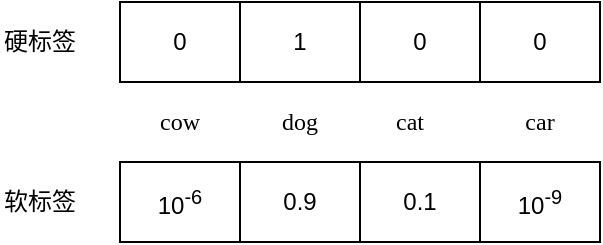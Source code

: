 <mxfile version="14.7.1" type="github">
  <diagram id="19SG4UyNRXgv8VcJVvP6" name="第 1 页">
    <mxGraphModel dx="920" dy="462" grid="1" gridSize="10" guides="1" tooltips="1" connect="1" arrows="1" fold="1" page="1" pageScale="1" pageWidth="850" pageHeight="1100" math="0" shadow="0">
      <root>
        <mxCell id="0" />
        <mxCell id="1" parent="0" />
        <mxCell id="VoZCC9V7OB7-NRBjLlrH-1" value="" style="shape=table;html=1;whiteSpace=wrap;startSize=0;container=1;collapsible=0;childLayout=tableLayout;" vertex="1" parent="1">
          <mxGeometry x="280" y="480" width="240" height="40" as="geometry" />
        </mxCell>
        <mxCell id="VoZCC9V7OB7-NRBjLlrH-2" value="" style="shape=partialRectangle;html=1;whiteSpace=wrap;collapsible=0;dropTarget=0;pointerEvents=0;fillColor=none;top=0;left=0;bottom=0;right=0;points=[[0,0.5],[1,0.5]];portConstraint=eastwest;" vertex="1" parent="VoZCC9V7OB7-NRBjLlrH-1">
          <mxGeometry width="240" height="40" as="geometry" />
        </mxCell>
        <mxCell id="VoZCC9V7OB7-NRBjLlrH-3" value="0" style="shape=partialRectangle;html=1;whiteSpace=wrap;connectable=0;overflow=hidden;fillColor=none;top=0;left=0;bottom=0;right=0;" vertex="1" parent="VoZCC9V7OB7-NRBjLlrH-2">
          <mxGeometry width="60" height="40" as="geometry" />
        </mxCell>
        <mxCell id="VoZCC9V7OB7-NRBjLlrH-4" value="1" style="shape=partialRectangle;html=1;whiteSpace=wrap;connectable=0;overflow=hidden;fillColor=none;top=0;left=0;bottom=0;right=0;" vertex="1" parent="VoZCC9V7OB7-NRBjLlrH-2">
          <mxGeometry x="60" width="60" height="40" as="geometry" />
        </mxCell>
        <mxCell id="VoZCC9V7OB7-NRBjLlrH-5" value="0" style="shape=partialRectangle;html=1;whiteSpace=wrap;connectable=0;overflow=hidden;fillColor=none;top=0;left=0;bottom=0;right=0;" vertex="1" parent="VoZCC9V7OB7-NRBjLlrH-2">
          <mxGeometry x="120" width="60" height="40" as="geometry" />
        </mxCell>
        <mxCell id="VoZCC9V7OB7-NRBjLlrH-6" value="0" style="shape=partialRectangle;html=1;whiteSpace=wrap;connectable=0;overflow=hidden;fillColor=none;top=0;left=0;bottom=0;right=0;" vertex="1" parent="VoZCC9V7OB7-NRBjLlrH-2">
          <mxGeometry x="180" width="60" height="40" as="geometry" />
        </mxCell>
        <mxCell id="VoZCC9V7OB7-NRBjLlrH-7" value="" style="shape=table;html=1;whiteSpace=wrap;startSize=0;container=1;collapsible=0;childLayout=tableLayout;" vertex="1" parent="1">
          <mxGeometry x="280" y="560" width="240" height="40" as="geometry" />
        </mxCell>
        <mxCell id="VoZCC9V7OB7-NRBjLlrH-8" value="" style="shape=partialRectangle;html=1;whiteSpace=wrap;collapsible=0;dropTarget=0;pointerEvents=0;fillColor=none;top=0;left=0;bottom=0;right=0;points=[[0,0.5],[1,0.5]];portConstraint=eastwest;" vertex="1" parent="VoZCC9V7OB7-NRBjLlrH-7">
          <mxGeometry width="240" height="40" as="geometry" />
        </mxCell>
        <mxCell id="VoZCC9V7OB7-NRBjLlrH-9" value="10&lt;sup&gt;-6&lt;/sup&gt;" style="shape=partialRectangle;html=1;whiteSpace=wrap;connectable=0;overflow=hidden;fillColor=none;top=0;left=0;bottom=0;right=0;" vertex="1" parent="VoZCC9V7OB7-NRBjLlrH-8">
          <mxGeometry width="60" height="40" as="geometry" />
        </mxCell>
        <mxCell id="VoZCC9V7OB7-NRBjLlrH-10" value="0.9" style="shape=partialRectangle;html=1;whiteSpace=wrap;connectable=0;overflow=hidden;fillColor=none;top=0;left=0;bottom=0;right=0;" vertex="1" parent="VoZCC9V7OB7-NRBjLlrH-8">
          <mxGeometry x="60" width="60" height="40" as="geometry" />
        </mxCell>
        <mxCell id="VoZCC9V7OB7-NRBjLlrH-11" value="0.1" style="shape=partialRectangle;html=1;whiteSpace=wrap;connectable=0;overflow=hidden;fillColor=none;top=0;left=0;bottom=0;right=0;" vertex="1" parent="VoZCC9V7OB7-NRBjLlrH-8">
          <mxGeometry x="120" width="60" height="40" as="geometry" />
        </mxCell>
        <mxCell id="VoZCC9V7OB7-NRBjLlrH-12" value="10&lt;sup&gt;-9&lt;/sup&gt;" style="shape=partialRectangle;html=1;whiteSpace=wrap;connectable=0;overflow=hidden;fillColor=none;top=0;left=0;bottom=0;right=0;" vertex="1" parent="VoZCC9V7OB7-NRBjLlrH-8">
          <mxGeometry x="180" width="60" height="40" as="geometry" />
        </mxCell>
        <mxCell id="VoZCC9V7OB7-NRBjLlrH-13" value="&lt;font face=&quot;Times New Roman&quot;&gt;cow&lt;/font&gt;" style="text;html=1;strokeColor=none;fillColor=none;align=center;verticalAlign=middle;whiteSpace=wrap;rounded=0;" vertex="1" parent="1">
          <mxGeometry x="290" y="530" width="40" height="20" as="geometry" />
        </mxCell>
        <mxCell id="VoZCC9V7OB7-NRBjLlrH-14" value="&lt;font face=&quot;Times New Roman&quot;&gt;dog&lt;/font&gt;" style="text;html=1;strokeColor=none;fillColor=none;align=center;verticalAlign=middle;whiteSpace=wrap;rounded=0;" vertex="1" parent="1">
          <mxGeometry x="350" y="530" width="40" height="20" as="geometry" />
        </mxCell>
        <mxCell id="VoZCC9V7OB7-NRBjLlrH-15" value="&lt;font face=&quot;Times New Roman&quot;&gt;cat&lt;/font&gt;" style="text;html=1;strokeColor=none;fillColor=none;align=center;verticalAlign=middle;whiteSpace=wrap;rounded=0;" vertex="1" parent="1">
          <mxGeometry x="405" y="530" width="40" height="20" as="geometry" />
        </mxCell>
        <mxCell id="VoZCC9V7OB7-NRBjLlrH-16" value="&lt;font face=&quot;Times New Roman&quot;&gt;car&lt;/font&gt;" style="text;html=1;strokeColor=none;fillColor=none;align=center;verticalAlign=middle;whiteSpace=wrap;rounded=0;" vertex="1" parent="1">
          <mxGeometry x="470" y="530" width="40" height="20" as="geometry" />
        </mxCell>
        <mxCell id="VoZCC9V7OB7-NRBjLlrH-17" value="硬标签" style="text;html=1;strokeColor=none;fillColor=none;align=center;verticalAlign=middle;whiteSpace=wrap;rounded=0;" vertex="1" parent="1">
          <mxGeometry x="220" y="490" width="40" height="20" as="geometry" />
        </mxCell>
        <mxCell id="VoZCC9V7OB7-NRBjLlrH-18" value="软标签" style="text;html=1;strokeColor=none;fillColor=none;align=center;verticalAlign=middle;whiteSpace=wrap;rounded=0;" vertex="1" parent="1">
          <mxGeometry x="220" y="570" width="40" height="20" as="geometry" />
        </mxCell>
      </root>
    </mxGraphModel>
  </diagram>
</mxfile>
